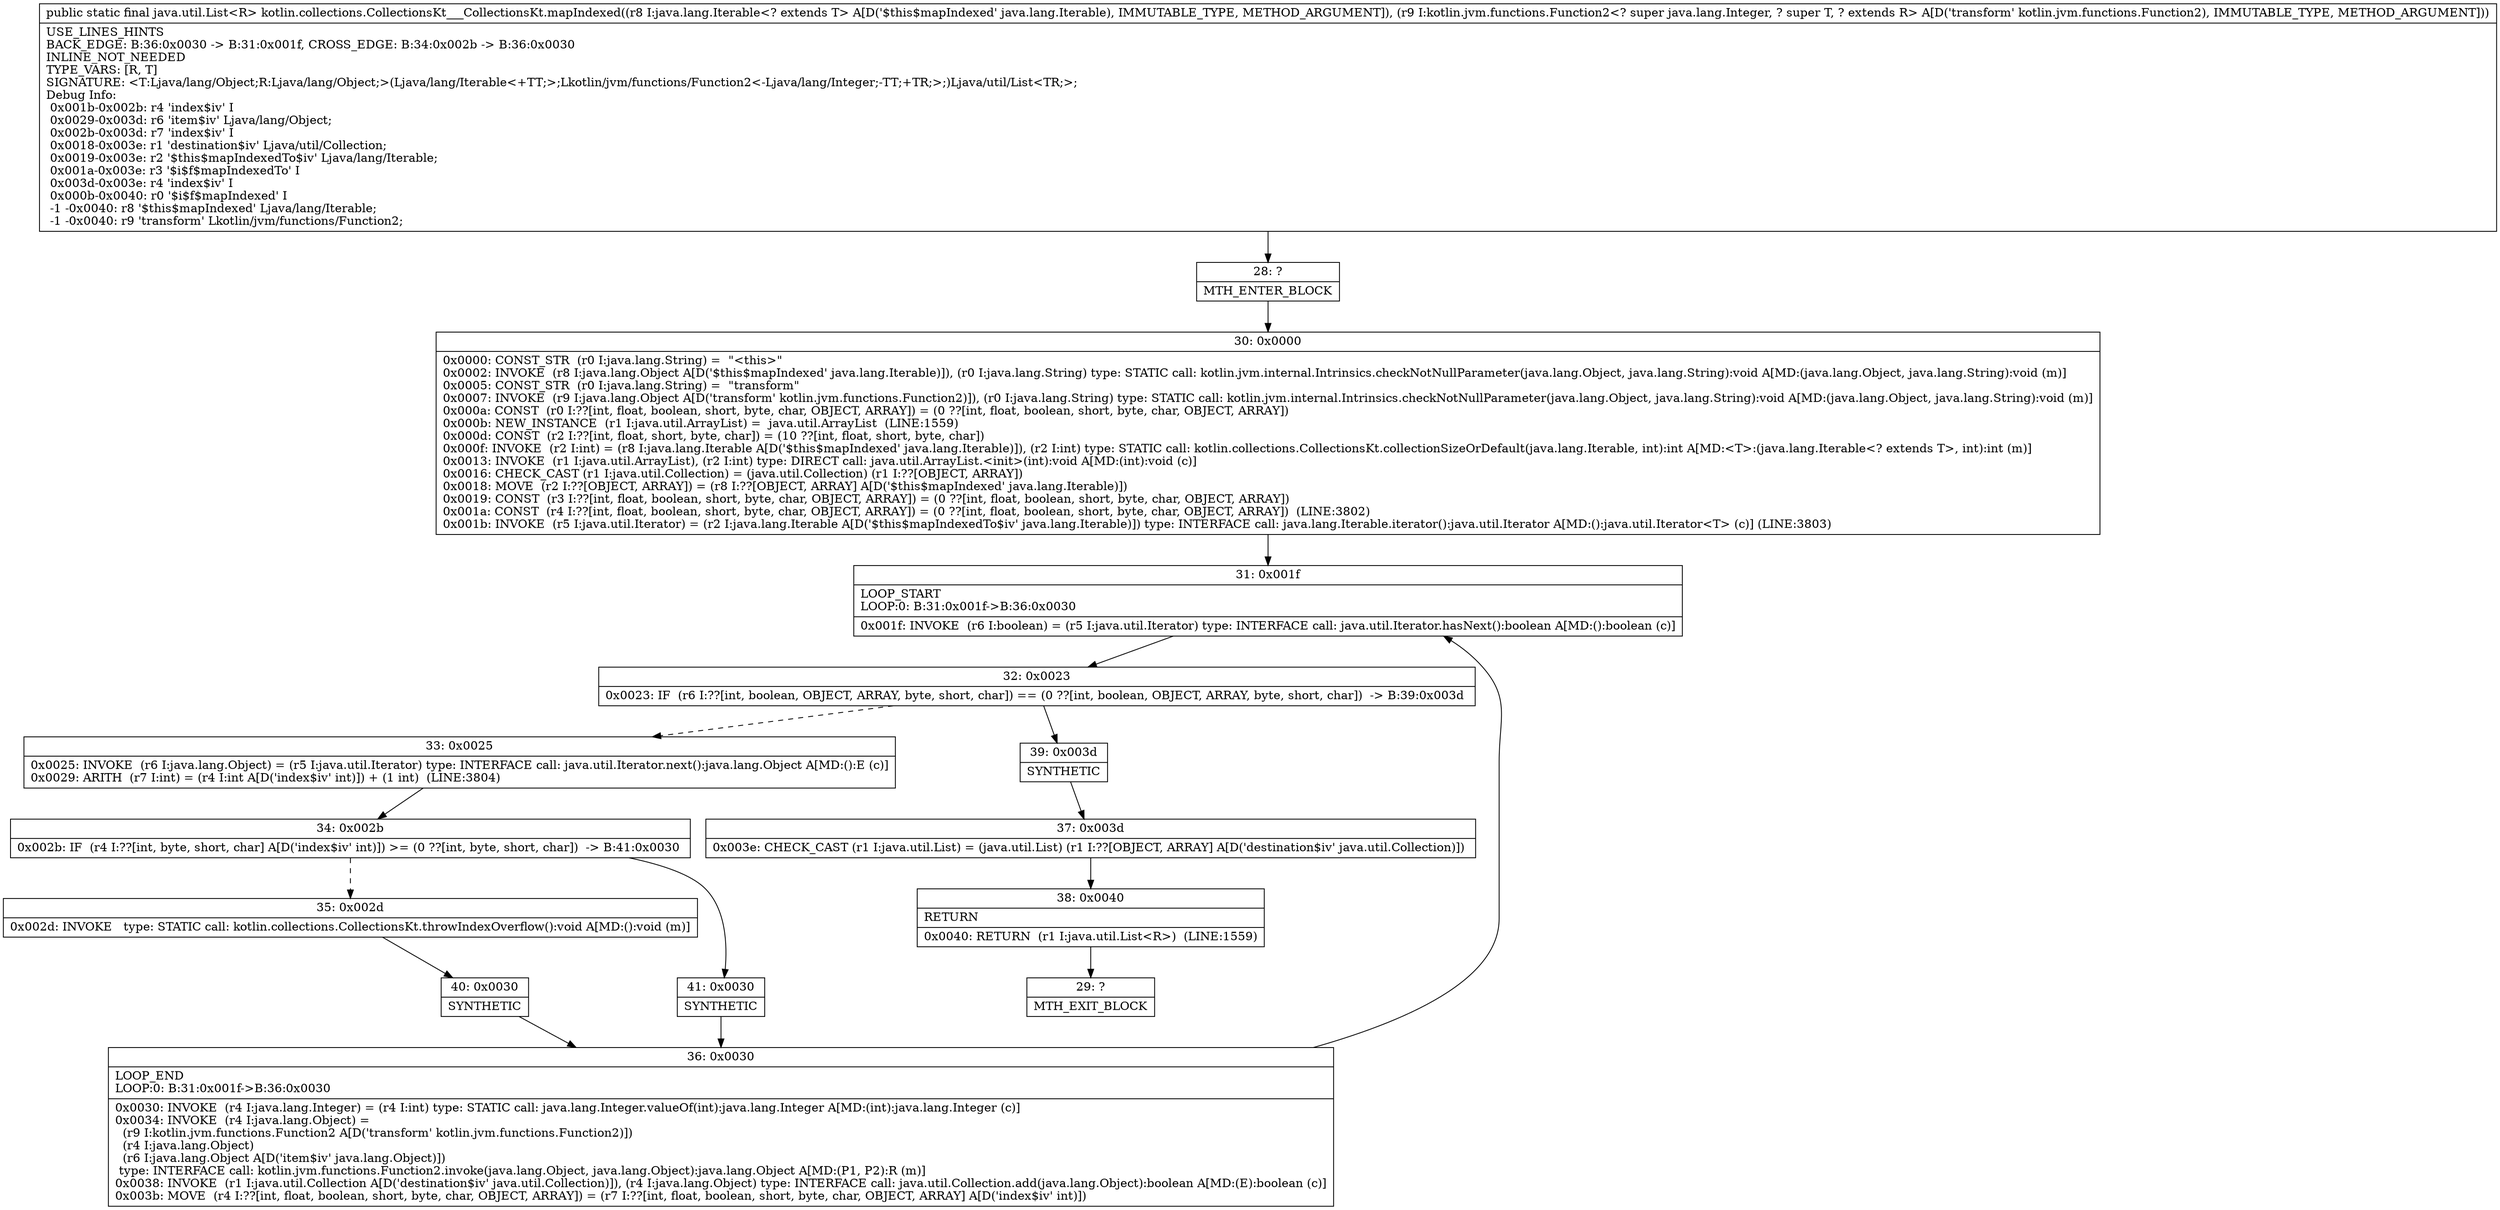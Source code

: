 digraph "CFG forkotlin.collections.CollectionsKt___CollectionsKt.mapIndexed(Ljava\/lang\/Iterable;Lkotlin\/jvm\/functions\/Function2;)Ljava\/util\/List;" {
Node_28 [shape=record,label="{28\:\ ?|MTH_ENTER_BLOCK\l}"];
Node_30 [shape=record,label="{30\:\ 0x0000|0x0000: CONST_STR  (r0 I:java.lang.String) =  \"\<this\>\" \l0x0002: INVOKE  (r8 I:java.lang.Object A[D('$this$mapIndexed' java.lang.Iterable)]), (r0 I:java.lang.String) type: STATIC call: kotlin.jvm.internal.Intrinsics.checkNotNullParameter(java.lang.Object, java.lang.String):void A[MD:(java.lang.Object, java.lang.String):void (m)]\l0x0005: CONST_STR  (r0 I:java.lang.String) =  \"transform\" \l0x0007: INVOKE  (r9 I:java.lang.Object A[D('transform' kotlin.jvm.functions.Function2)]), (r0 I:java.lang.String) type: STATIC call: kotlin.jvm.internal.Intrinsics.checkNotNullParameter(java.lang.Object, java.lang.String):void A[MD:(java.lang.Object, java.lang.String):void (m)]\l0x000a: CONST  (r0 I:??[int, float, boolean, short, byte, char, OBJECT, ARRAY]) = (0 ??[int, float, boolean, short, byte, char, OBJECT, ARRAY]) \l0x000b: NEW_INSTANCE  (r1 I:java.util.ArrayList) =  java.util.ArrayList  (LINE:1559)\l0x000d: CONST  (r2 I:??[int, float, short, byte, char]) = (10 ??[int, float, short, byte, char]) \l0x000f: INVOKE  (r2 I:int) = (r8 I:java.lang.Iterable A[D('$this$mapIndexed' java.lang.Iterable)]), (r2 I:int) type: STATIC call: kotlin.collections.CollectionsKt.collectionSizeOrDefault(java.lang.Iterable, int):int A[MD:\<T\>:(java.lang.Iterable\<? extends T\>, int):int (m)]\l0x0013: INVOKE  (r1 I:java.util.ArrayList), (r2 I:int) type: DIRECT call: java.util.ArrayList.\<init\>(int):void A[MD:(int):void (c)]\l0x0016: CHECK_CAST (r1 I:java.util.Collection) = (java.util.Collection) (r1 I:??[OBJECT, ARRAY]) \l0x0018: MOVE  (r2 I:??[OBJECT, ARRAY]) = (r8 I:??[OBJECT, ARRAY] A[D('$this$mapIndexed' java.lang.Iterable)]) \l0x0019: CONST  (r3 I:??[int, float, boolean, short, byte, char, OBJECT, ARRAY]) = (0 ??[int, float, boolean, short, byte, char, OBJECT, ARRAY]) \l0x001a: CONST  (r4 I:??[int, float, boolean, short, byte, char, OBJECT, ARRAY]) = (0 ??[int, float, boolean, short, byte, char, OBJECT, ARRAY])  (LINE:3802)\l0x001b: INVOKE  (r5 I:java.util.Iterator) = (r2 I:java.lang.Iterable A[D('$this$mapIndexedTo$iv' java.lang.Iterable)]) type: INTERFACE call: java.lang.Iterable.iterator():java.util.Iterator A[MD:():java.util.Iterator\<T\> (c)] (LINE:3803)\l}"];
Node_31 [shape=record,label="{31\:\ 0x001f|LOOP_START\lLOOP:0: B:31:0x001f\-\>B:36:0x0030\l|0x001f: INVOKE  (r6 I:boolean) = (r5 I:java.util.Iterator) type: INTERFACE call: java.util.Iterator.hasNext():boolean A[MD:():boolean (c)]\l}"];
Node_32 [shape=record,label="{32\:\ 0x0023|0x0023: IF  (r6 I:??[int, boolean, OBJECT, ARRAY, byte, short, char]) == (0 ??[int, boolean, OBJECT, ARRAY, byte, short, char])  \-\> B:39:0x003d \l}"];
Node_33 [shape=record,label="{33\:\ 0x0025|0x0025: INVOKE  (r6 I:java.lang.Object) = (r5 I:java.util.Iterator) type: INTERFACE call: java.util.Iterator.next():java.lang.Object A[MD:():E (c)]\l0x0029: ARITH  (r7 I:int) = (r4 I:int A[D('index$iv' int)]) + (1 int)  (LINE:3804)\l}"];
Node_34 [shape=record,label="{34\:\ 0x002b|0x002b: IF  (r4 I:??[int, byte, short, char] A[D('index$iv' int)]) \>= (0 ??[int, byte, short, char])  \-\> B:41:0x0030 \l}"];
Node_35 [shape=record,label="{35\:\ 0x002d|0x002d: INVOKE   type: STATIC call: kotlin.collections.CollectionsKt.throwIndexOverflow():void A[MD:():void (m)]\l}"];
Node_40 [shape=record,label="{40\:\ 0x0030|SYNTHETIC\l}"];
Node_36 [shape=record,label="{36\:\ 0x0030|LOOP_END\lLOOP:0: B:31:0x001f\-\>B:36:0x0030\l|0x0030: INVOKE  (r4 I:java.lang.Integer) = (r4 I:int) type: STATIC call: java.lang.Integer.valueOf(int):java.lang.Integer A[MD:(int):java.lang.Integer (c)]\l0x0034: INVOKE  (r4 I:java.lang.Object) = \l  (r9 I:kotlin.jvm.functions.Function2 A[D('transform' kotlin.jvm.functions.Function2)])\l  (r4 I:java.lang.Object)\l  (r6 I:java.lang.Object A[D('item$iv' java.lang.Object)])\l type: INTERFACE call: kotlin.jvm.functions.Function2.invoke(java.lang.Object, java.lang.Object):java.lang.Object A[MD:(P1, P2):R (m)]\l0x0038: INVOKE  (r1 I:java.util.Collection A[D('destination$iv' java.util.Collection)]), (r4 I:java.lang.Object) type: INTERFACE call: java.util.Collection.add(java.lang.Object):boolean A[MD:(E):boolean (c)]\l0x003b: MOVE  (r4 I:??[int, float, boolean, short, byte, char, OBJECT, ARRAY]) = (r7 I:??[int, float, boolean, short, byte, char, OBJECT, ARRAY] A[D('index$iv' int)]) \l}"];
Node_41 [shape=record,label="{41\:\ 0x0030|SYNTHETIC\l}"];
Node_39 [shape=record,label="{39\:\ 0x003d|SYNTHETIC\l}"];
Node_37 [shape=record,label="{37\:\ 0x003d|0x003e: CHECK_CAST (r1 I:java.util.List) = (java.util.List) (r1 I:??[OBJECT, ARRAY] A[D('destination$iv' java.util.Collection)]) \l}"];
Node_38 [shape=record,label="{38\:\ 0x0040|RETURN\l|0x0040: RETURN  (r1 I:java.util.List\<R\>)  (LINE:1559)\l}"];
Node_29 [shape=record,label="{29\:\ ?|MTH_EXIT_BLOCK\l}"];
MethodNode[shape=record,label="{public static final java.util.List\<R\> kotlin.collections.CollectionsKt___CollectionsKt.mapIndexed((r8 I:java.lang.Iterable\<? extends T\> A[D('$this$mapIndexed' java.lang.Iterable), IMMUTABLE_TYPE, METHOD_ARGUMENT]), (r9 I:kotlin.jvm.functions.Function2\<? super java.lang.Integer, ? super T, ? extends R\> A[D('transform' kotlin.jvm.functions.Function2), IMMUTABLE_TYPE, METHOD_ARGUMENT]))  | USE_LINES_HINTS\lBACK_EDGE: B:36:0x0030 \-\> B:31:0x001f, CROSS_EDGE: B:34:0x002b \-\> B:36:0x0030\lINLINE_NOT_NEEDED\lTYPE_VARS: [R, T]\lSIGNATURE: \<T:Ljava\/lang\/Object;R:Ljava\/lang\/Object;\>(Ljava\/lang\/Iterable\<+TT;\>;Lkotlin\/jvm\/functions\/Function2\<\-Ljava\/lang\/Integer;\-TT;+TR;\>;)Ljava\/util\/List\<TR;\>;\lDebug Info:\l  0x001b\-0x002b: r4 'index$iv' I\l  0x0029\-0x003d: r6 'item$iv' Ljava\/lang\/Object;\l  0x002b\-0x003d: r7 'index$iv' I\l  0x0018\-0x003e: r1 'destination$iv' Ljava\/util\/Collection;\l  0x0019\-0x003e: r2 '$this$mapIndexedTo$iv' Ljava\/lang\/Iterable;\l  0x001a\-0x003e: r3 '$i$f$mapIndexedTo' I\l  0x003d\-0x003e: r4 'index$iv' I\l  0x000b\-0x0040: r0 '$i$f$mapIndexed' I\l  \-1 \-0x0040: r8 '$this$mapIndexed' Ljava\/lang\/Iterable;\l  \-1 \-0x0040: r9 'transform' Lkotlin\/jvm\/functions\/Function2;\l}"];
MethodNode -> Node_28;Node_28 -> Node_30;
Node_30 -> Node_31;
Node_31 -> Node_32;
Node_32 -> Node_33[style=dashed];
Node_32 -> Node_39;
Node_33 -> Node_34;
Node_34 -> Node_35[style=dashed];
Node_34 -> Node_41;
Node_35 -> Node_40;
Node_40 -> Node_36;
Node_36 -> Node_31;
Node_41 -> Node_36;
Node_39 -> Node_37;
Node_37 -> Node_38;
Node_38 -> Node_29;
}

